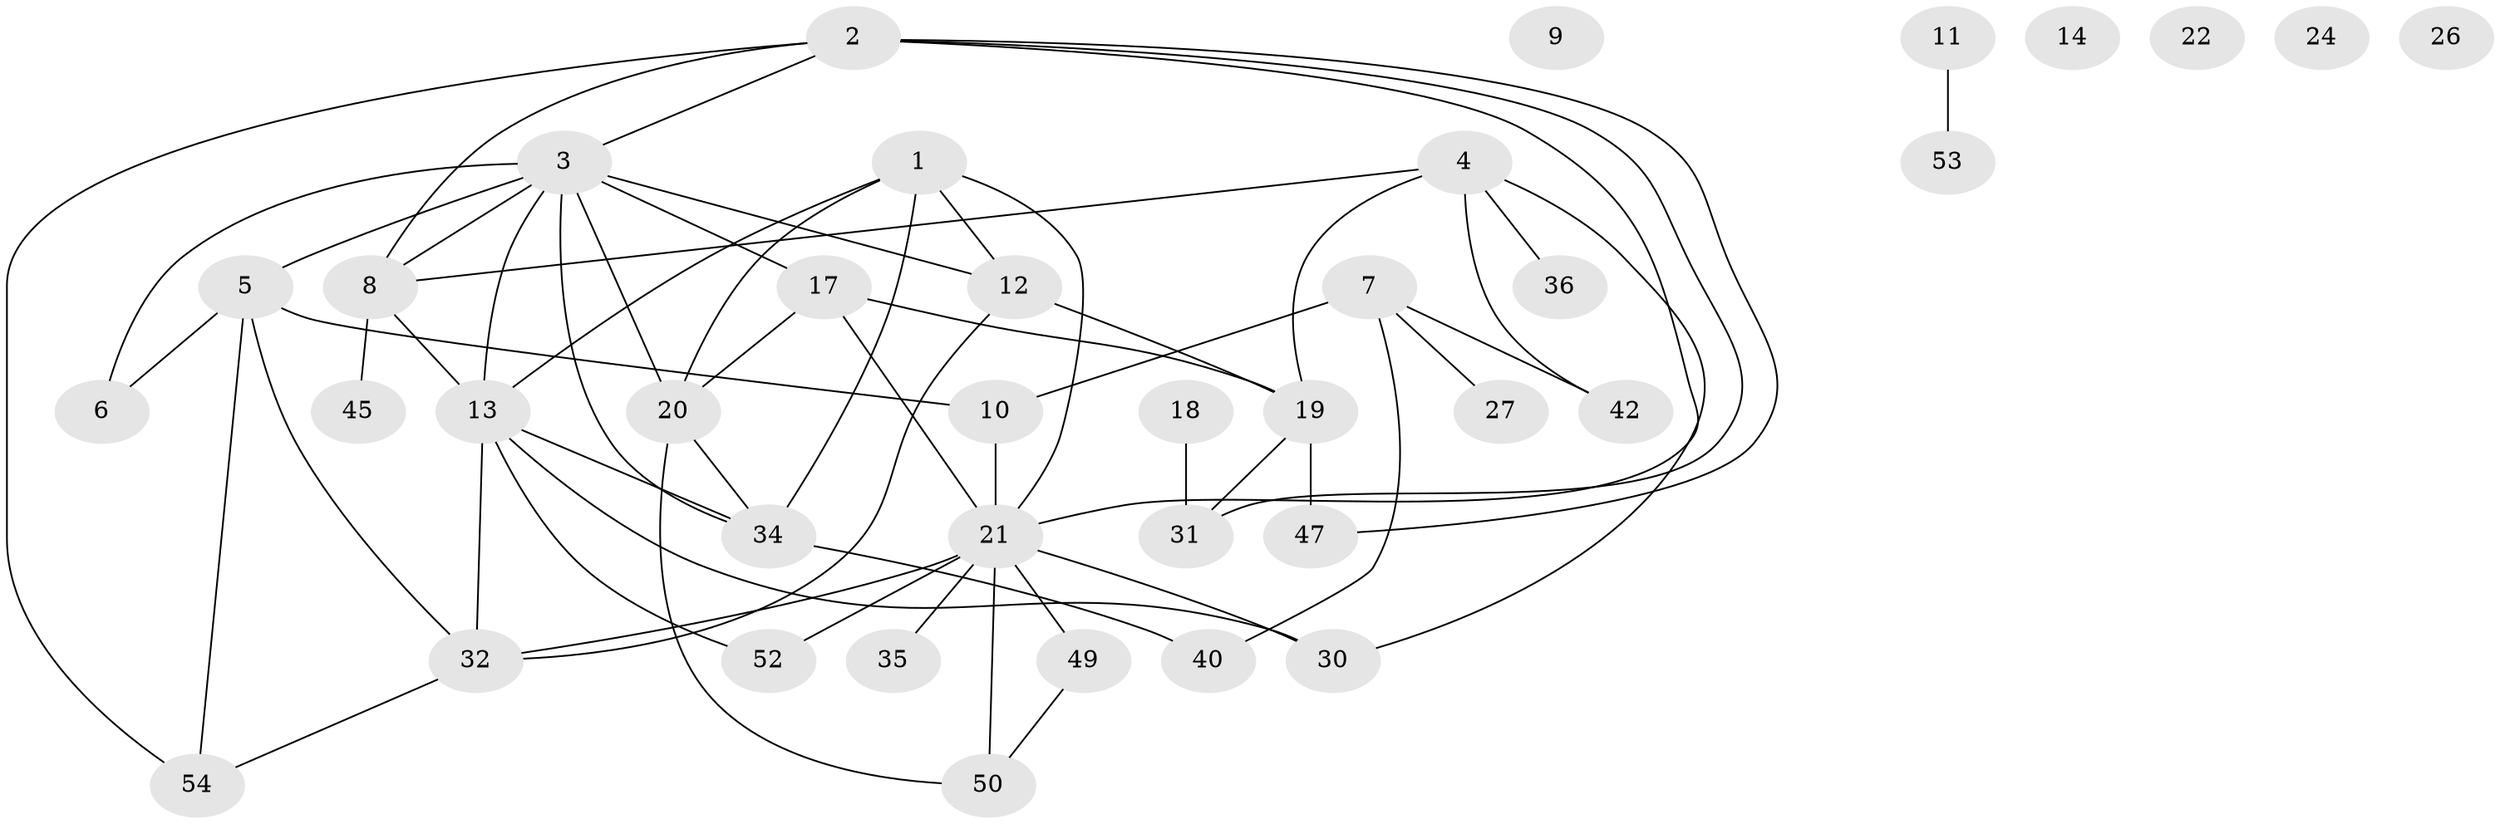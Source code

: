 // Generated by graph-tools (version 1.1) at 2025/23/03/03/25 07:23:26]
// undirected, 38 vertices, 59 edges
graph export_dot {
graph [start="1"]
  node [color=gray90,style=filled];
  1 [super="+15"];
  2 [super="+33"];
  3 [super="+46"];
  4;
  5 [super="+39"];
  6 [super="+41"];
  7 [super="+16"];
  8 [super="+37"];
  9;
  10 [super="+23"];
  11;
  12 [super="+48"];
  13 [super="+28"];
  14;
  17 [super="+29"];
  18;
  19 [super="+43"];
  20 [super="+25"];
  21 [super="+51"];
  22;
  24;
  26;
  27;
  30;
  31;
  32 [super="+44"];
  34 [super="+38"];
  35;
  36;
  40;
  42;
  45 [super="+55"];
  47;
  49;
  50;
  52;
  53;
  54;
  1 -- 13;
  1 -- 34;
  1 -- 20;
  1 -- 21;
  1 -- 12;
  2 -- 3 [weight=2];
  2 -- 31 [weight=2];
  2 -- 8;
  2 -- 21;
  2 -- 54;
  2 -- 47;
  3 -- 17;
  3 -- 13;
  3 -- 5;
  3 -- 34;
  3 -- 8;
  3 -- 12;
  3 -- 20;
  3 -- 6;
  4 -- 30;
  4 -- 36;
  4 -- 42;
  4 -- 8;
  4 -- 19;
  5 -- 6;
  5 -- 54;
  5 -- 32;
  5 -- 10;
  7 -- 27;
  7 -- 40;
  7 -- 42;
  7 -- 10;
  8 -- 13;
  8 -- 45;
  10 -- 21 [weight=2];
  11 -- 53;
  12 -- 32;
  12 -- 19;
  13 -- 30;
  13 -- 52;
  13 -- 34;
  13 -- 32;
  17 -- 20;
  17 -- 21;
  17 -- 19;
  18 -- 31;
  19 -- 47;
  19 -- 31;
  20 -- 34;
  20 -- 50;
  21 -- 30;
  21 -- 52;
  21 -- 35;
  21 -- 49;
  21 -- 50;
  21 -- 32;
  32 -- 54;
  34 -- 40;
  49 -- 50;
}
